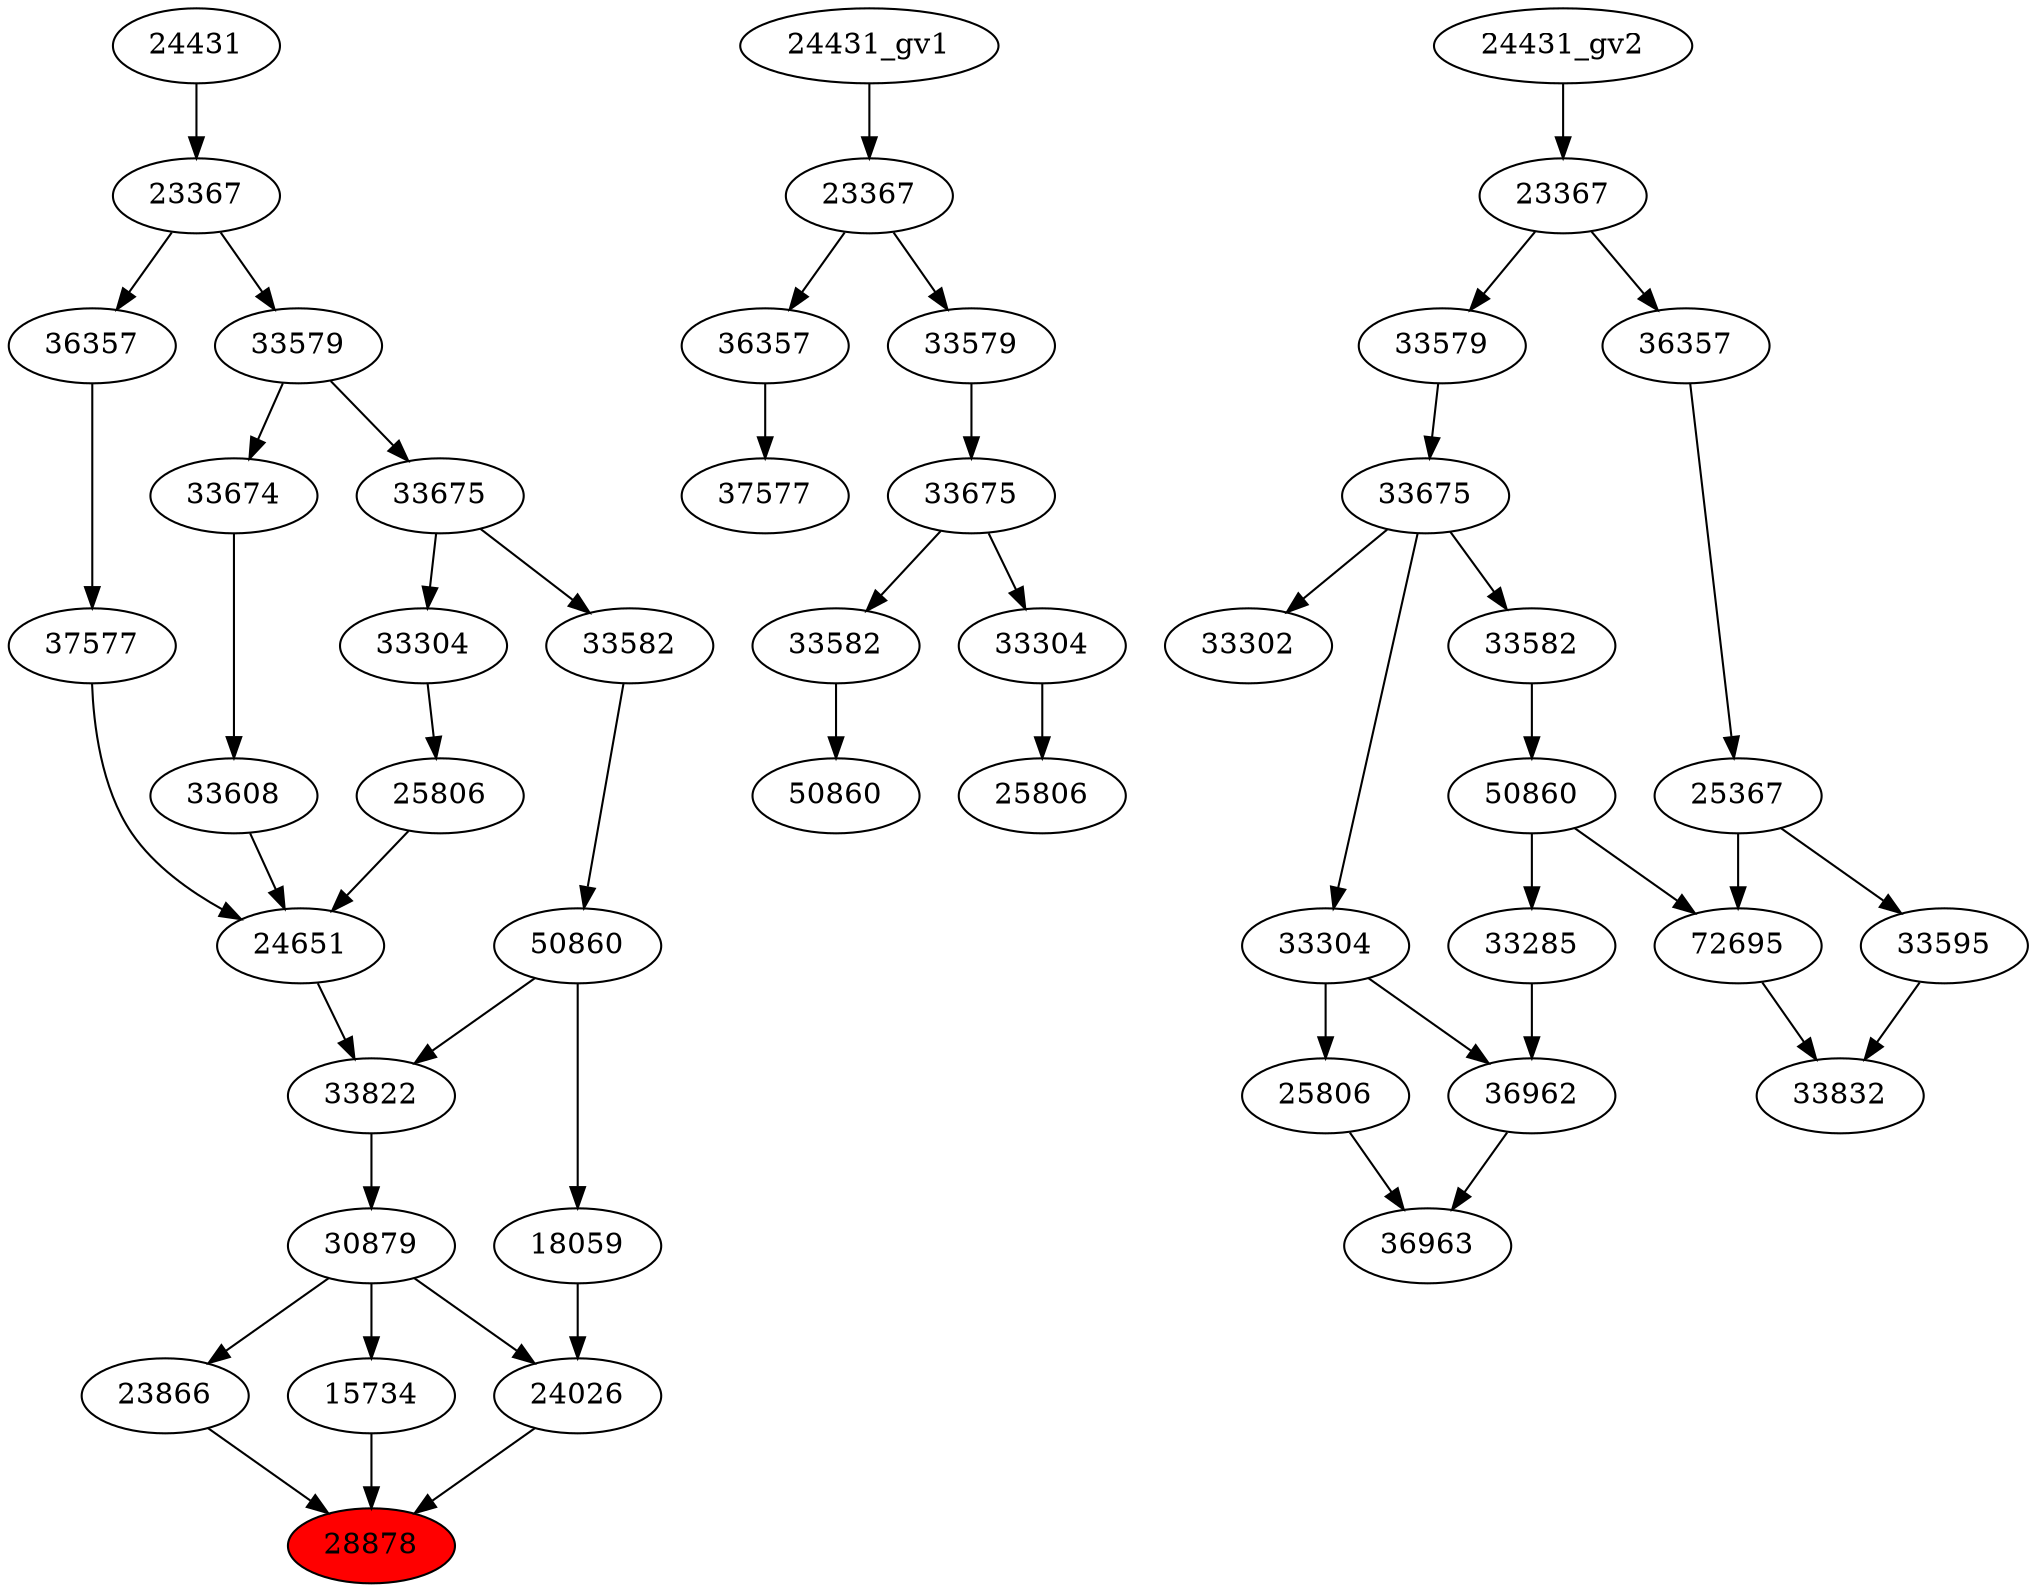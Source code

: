 strict digraph root {
	node [label="\N"];
	{
		node [fillcolor="",
			label="\N",
			style=""
		];
		28878		 [fillcolor=red,
			label=28878,
			style=filled];
		15734		 [label=15734];
		15734 -> 28878;
		24026		 [label=24026];
		24026 -> 28878;
		23866		 [label=23866];
		23866 -> 28878;
		30879		 [label=30879];
		30879 -> 15734;
		30879 -> 24026;
		30879 -> 23866;
		18059		 [label=18059];
		18059 -> 24026;
		33822		 [label=33822];
		33822 -> 30879;
		50860		 [label=50860];
		50860 -> 18059;
		50860 -> 33822;
		24651		 [label=24651];
		24651 -> 33822;
		33582		 [label=33582];
		33582 -> 50860;
		25806		 [label=25806];
		25806 -> 24651;
		33608		 [label=33608];
		33608 -> 24651;
		37577		 [label=37577];
		37577 -> 24651;
		33675		 [label=33675];
		33675 -> 33582;
		33304		 [label=33304];
		33675 -> 33304;
		33304 -> 25806;
		33674		 [label=33674];
		33674 -> 33608;
		36357		 [label=36357];
		36357 -> 37577;
		33579		 [label=33579];
		33579 -> 33675;
		33579 -> 33674;
		23367		 [label=23367];
		23367 -> 36357;
		23367 -> 33579;
		24431		 [label=24431];
		24431 -> 23367;
	}
	{
		node [label="\N"];
		"50860_gv1"		 [label=50860];
		"33582_gv1"		 [label=33582];
		"33582_gv1" -> "50860_gv1";
		"33675_gv1"		 [label=33675];
		"33675_gv1" -> "33582_gv1";
		"33304_gv1"		 [label=33304];
		"33675_gv1" -> "33304_gv1";
		"25806_gv1"		 [label=25806];
		"33304_gv1" -> "25806_gv1";
		"37577_gv1"		 [label=37577];
		"36357_gv1"		 [label=36357];
		"36357_gv1" -> "37577_gv1";
		"33579_gv1"		 [label=33579];
		"33579_gv1" -> "33675_gv1";
		"23367_gv1"		 [label=23367];
		"23367_gv1" -> "36357_gv1";
		"23367_gv1" -> "33579_gv1";
		"24431_gv1" -> "23367_gv1";
	}
	{
		node [label="\N"];
		36963		 [label=36963];
		36962		 [label=36962];
		36962 -> 36963;
		"25806_gv2"		 [label=25806];
		"25806_gv2" -> 36963;
		33302		 [label=33302];
		"33675_gv2"		 [label=33675];
		"33675_gv2" -> 33302;
		"33304_gv2"		 [label=33304];
		"33675_gv2" -> "33304_gv2";
		"33582_gv2"		 [label=33582];
		"33675_gv2" -> "33582_gv2";
		33285		 [label=33285];
		33285 -> 36962;
		"33304_gv2" -> 36962;
		"33304_gv2" -> "25806_gv2";
		"50860_gv2"		 [label=50860];
		"50860_gv2" -> 33285;
		72695		 [label=72695];
		"50860_gv2" -> 72695;
		33832		 [label=33832];
		72695 -> 33832;
		33595		 [label=33595];
		33595 -> 33832;
		"33579_gv2"		 [label=33579];
		"33579_gv2" -> "33675_gv2";
		"33582_gv2" -> "50860_gv2";
		25367		 [label=25367];
		25367 -> 72695;
		25367 -> 33595;
		"23367_gv2"		 [label=23367];
		"23367_gv2" -> "33579_gv2";
		"36357_gv2"		 [label=36357];
		"23367_gv2" -> "36357_gv2";
		"36357_gv2" -> 25367;
		"24431_gv2" -> "23367_gv2";
	}
}
